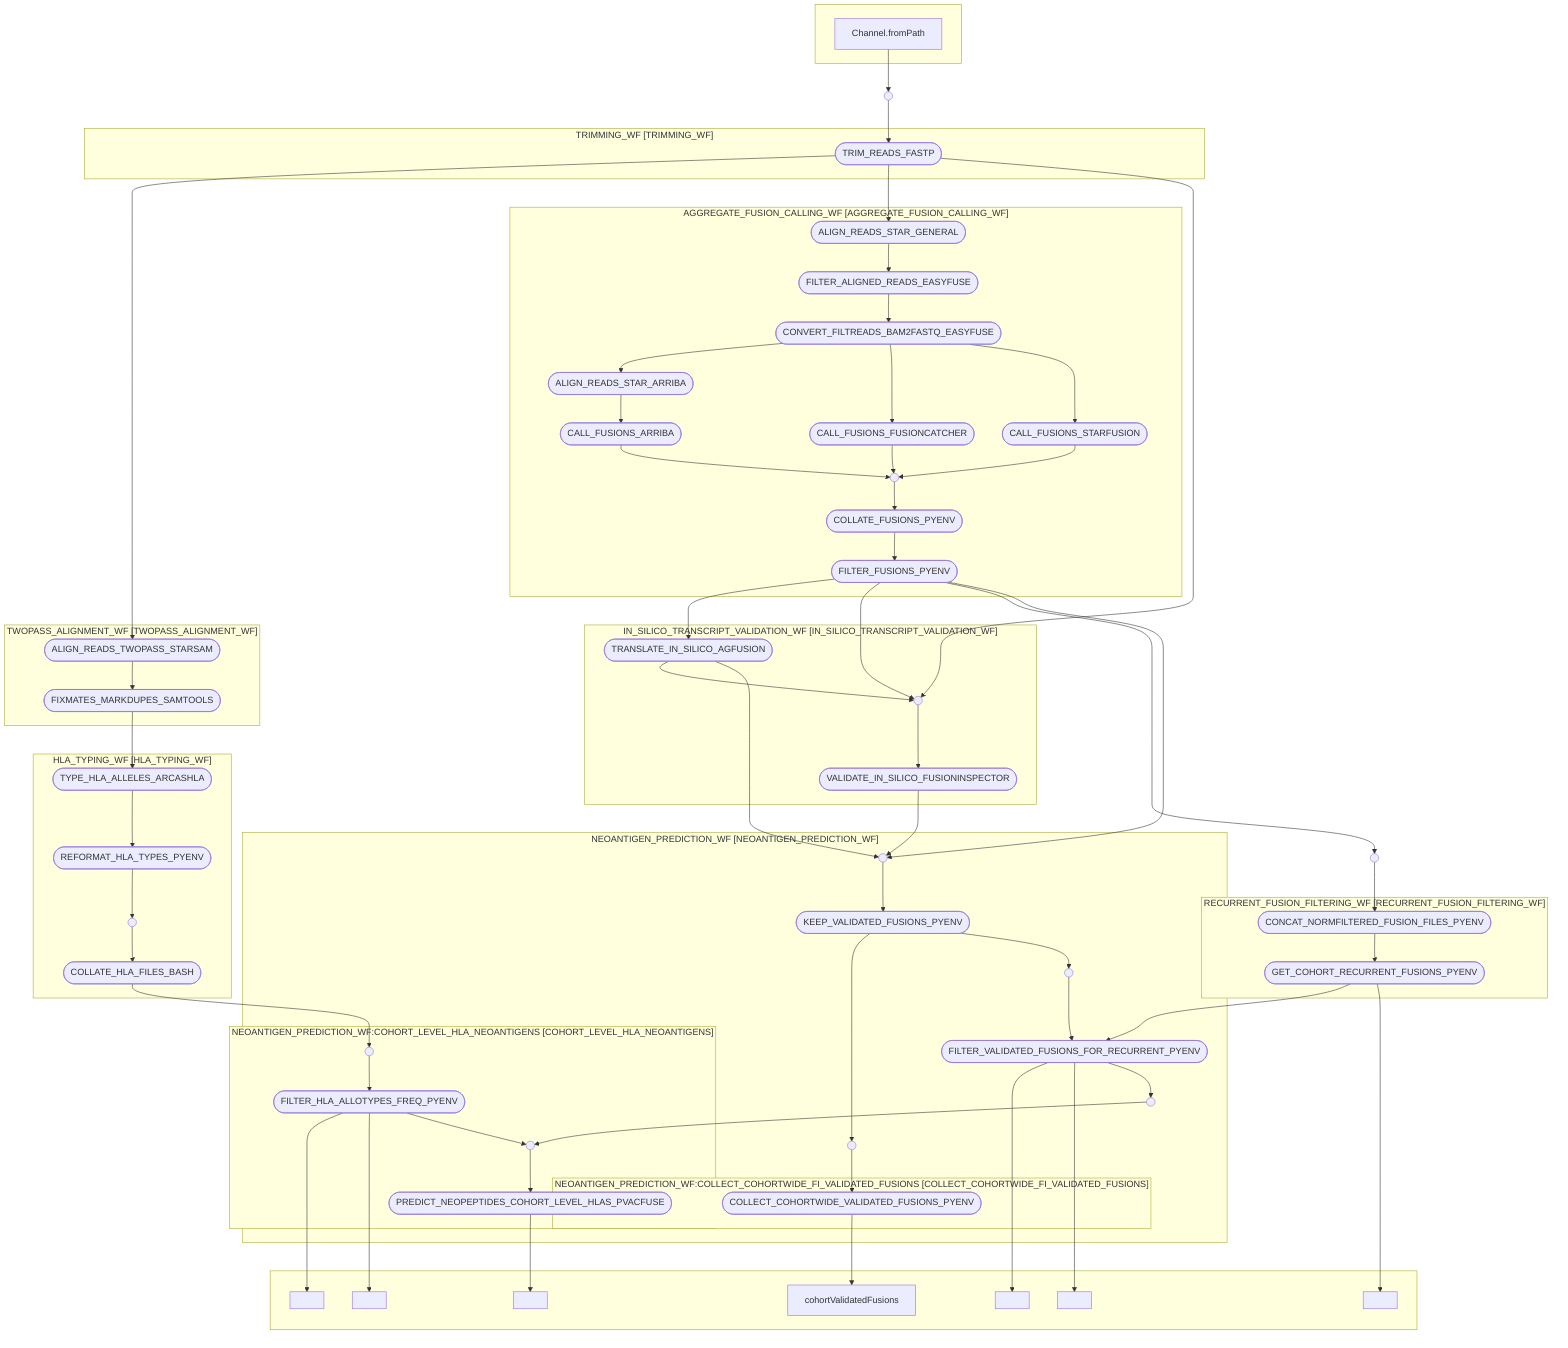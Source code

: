 flowchart TB
    subgraph " "
    v4["Channel.fromPath"]
    end
    subgraph "TRIMMING_WF [TRIMMING_WF]"
    v15(["TRIM_READS_FASTP"])
    end
    subgraph "TWOPASS_ALIGNMENT_WF [TWOPASS_ALIGNMENT_WF]"
    v16(["ALIGN_READS_TWOPASS_STARSAM"])
    v17(["FIXMATES_MARKDUPES_SAMTOOLS"])
    end
    subgraph "HLA_TYPING_WF [HLA_TYPING_WF]"
    v18(["TYPE_HLA_ALLELES_ARCASHLA"])
    v19(["REFORMAT_HLA_TYPES_PYENV"])
    v21(["COLLATE_HLA_FILES_BASH"])
    v20(( ))
    end
    subgraph "AGGREGATE_FUSION_CALLING_WF [AGGREGATE_FUSION_CALLING_WF]"
    v22(["ALIGN_READS_STAR_GENERAL"])
    v23(["FILTER_ALIGNED_READS_EASYFUSE"])
    v24(["CONVERT_FILTREADS_BAM2FASTQ_EASYFUSE"])
    v25(["ALIGN_READS_STAR_ARRIBA"])
    v26(["CALL_FUSIONS_ARRIBA"])
    v27(["CALL_FUSIONS_FUSIONCATCHER"])
    v28(["CALL_FUSIONS_STARFUSION"])
    v31(["COLLATE_FUSIONS_PYENV"])
    v32(["FILTER_FUSIONS_PYENV"])
    v29(( ))
    end
    subgraph "IN_SILICO_TRANSCRIPT_VALIDATION_WF [IN_SILICO_TRANSCRIPT_VALIDATION_WF]"
    v33(["TRANSLATE_IN_SILICO_AGFUSION"])
    v37(["VALIDATE_IN_SILICO_FUSIONINSPECTOR"])
    v34(( ))
    end
    subgraph "RECURRENT_FUSION_FILTERING_WF [RECURRENT_FUSION_FILTERING_WF]"
    v39(["CONCAT_NORMFILTERED_FUSION_FILES_PYENV"])
    v40(["GET_COHORT_RECURRENT_FUSIONS_PYENV"])
    end
    subgraph " "
    v41[" "]
    v48["cohortValidatedFusions"]
    v52[" "]
    v53[" "]
    v59[" "]
    v60[" "]
    v66[" "]
    end
    subgraph "NEOANTIGEN_PREDICTION_WF [NEOANTIGEN_PREDICTION_WF]"
    v45(["KEEP_VALIDATED_FUSIONS_PYENV"])
    subgraph "NEOANTIGEN_PREDICTION_WF:COLLECT_COHORTWIDE_FI_VALIDATED_FUSIONS [COLLECT_COHORTWIDE_FI_VALIDATED_FUSIONS]"
    v47(["COLLECT_COHORTWIDE_VALIDATED_FUSIONS_PYENV"])
    end
    v51(["FILTER_VALIDATED_FUSIONS_FOR_RECURRENT_PYENV"])
    subgraph "NEOANTIGEN_PREDICTION_WF:COHORT_LEVEL_HLA_NEOANTIGENS [COHORT_LEVEL_HLA_NEOANTIGENS]"
    v58(["FILTER_HLA_ALLOTYPES_FREQ_PYENV"])
    v65(["PREDICT_NEOPEPTIDES_COHORT_LEVEL_HLAS_PVACFUSE"])
    v57(( ))
    v61(( ))
    end
    v42(( ))
    v46(( ))
    v49(( ))
    v56(( ))
    end
    v5(( ))
    v38(( ))
    v4 --> v5
    v5 --> v15
    v15 --> v16
    v15 --> v22
    v15 --> v34
    v16 --> v17
    v17 --> v18
    v18 --> v19
    v19 --> v20
    v20 --> v21
    v21 --> v57
    v22 --> v23
    v23 --> v24
    v24 --> v25
    v24 --> v27
    v24 --> v28
    v25 --> v26
    v26 --> v29
    v27 --> v29
    v28 --> v29
    v29 --> v31
    v31 --> v32
    v32 --> v33
    v32 --> v34
    v32 --> v38
    v32 --> v42
    v33 --> v34
    v33 --> v42
    v34 --> v37
    v37 --> v42
    v38 --> v39
    v39 --> v40
    v40 --> v51
    v40 --> v41
    v42 --> v45
    v45 --> v46
    v45 --> v49
    v46 --> v47
    v47 --> v48
    v49 --> v51
    v51 --> v53
    v51 --> v52
    v51 --> v56
    v57 --> v58
    v58 --> v60
    v58 --> v59
    v58 --> v61
    v61 --> v65
    v65 --> v66
    v56 --> v61